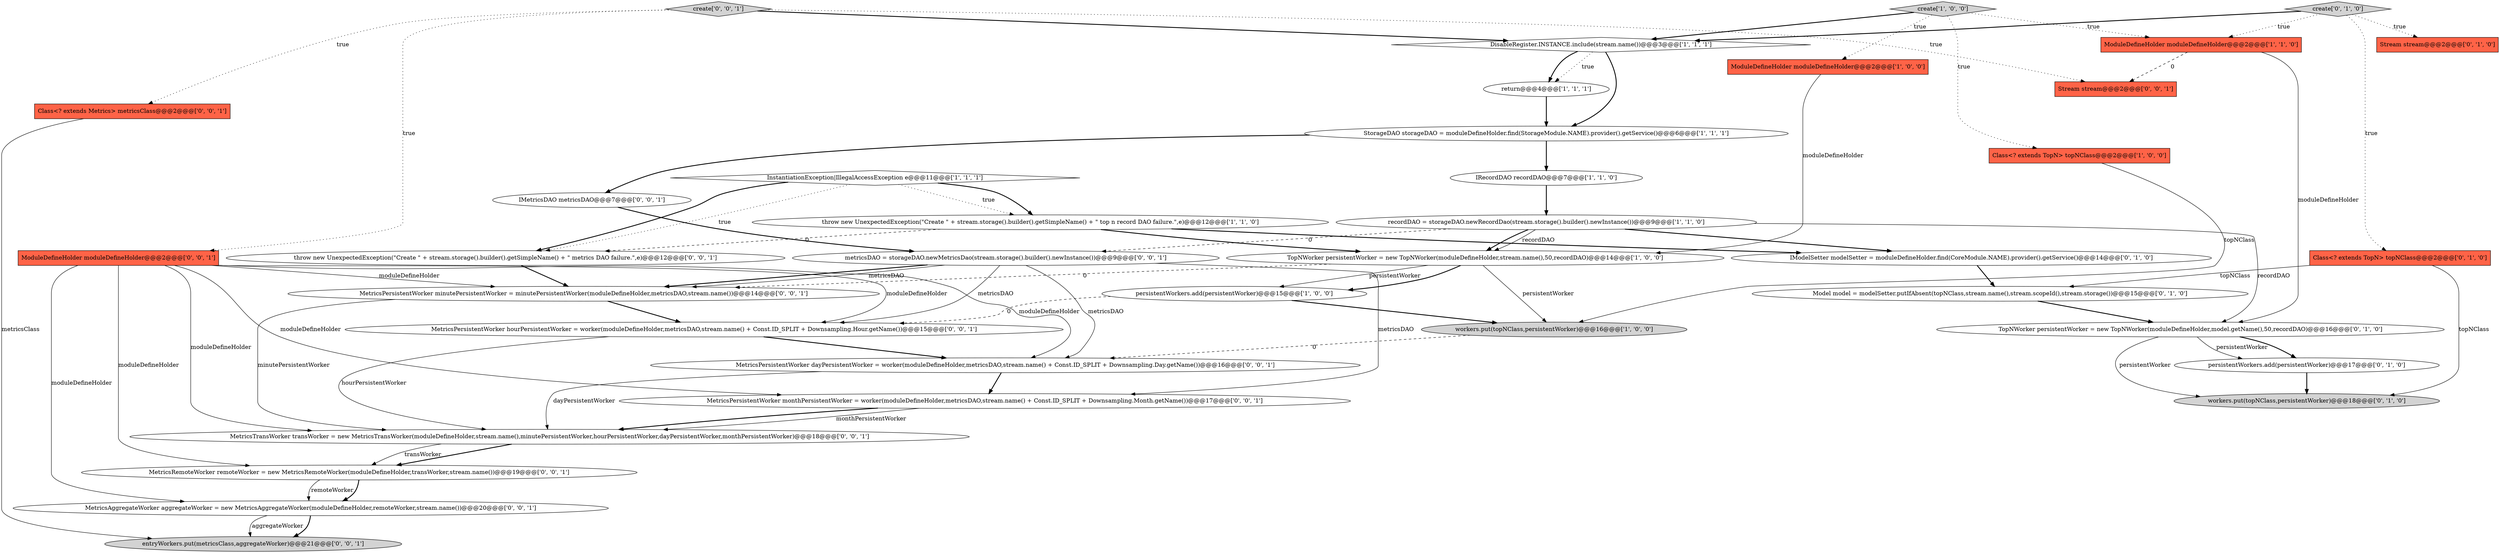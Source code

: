 digraph {
7 [style = filled, label = "ModuleDefineHolder moduleDefineHolder@@@2@@@['1', '0', '0']", fillcolor = tomato, shape = box image = "AAA0AAABBB1BBB"];
1 [style = filled, label = "persistentWorkers.add(persistentWorker)@@@15@@@['1', '0', '0']", fillcolor = white, shape = ellipse image = "AAA0AAABBB1BBB"];
10 [style = filled, label = "throw new UnexpectedException(\"Create \" + stream.storage().builder().getSimpleName() + \" top n record DAO failure.\",e)@@@12@@@['1', '1', '0']", fillcolor = white, shape = ellipse image = "AAA0AAABBB1BBB"];
5 [style = filled, label = "recordDAO = storageDAO.newRecordDao(stream.storage().builder().newInstance())@@@9@@@['1', '1', '0']", fillcolor = white, shape = ellipse image = "AAA0AAABBB1BBB"];
34 [style = filled, label = "Stream stream@@@2@@@['0', '0', '1']", fillcolor = tomato, shape = box image = "AAA0AAABBB3BBB"];
32 [style = filled, label = "IMetricsDAO metricsDAO@@@7@@@['0', '0', '1']", fillcolor = white, shape = ellipse image = "AAA0AAABBB3BBB"];
4 [style = filled, label = "StorageDAO storageDAO = moduleDefineHolder.find(StorageModule.NAME).provider().getService()@@@6@@@['1', '1', '1']", fillcolor = white, shape = ellipse image = "AAA0AAABBB1BBB"];
6 [style = filled, label = "workers.put(topNClass,persistentWorker)@@@16@@@['1', '0', '0']", fillcolor = lightgray, shape = ellipse image = "AAA0AAABBB1BBB"];
16 [style = filled, label = "Class<? extends TopN> topNClass@@@2@@@['0', '1', '0']", fillcolor = tomato, shape = box image = "AAA0AAABBB2BBB"];
21 [style = filled, label = "Stream stream@@@2@@@['0', '1', '0']", fillcolor = tomato, shape = box image = "AAA0AAABBB2BBB"];
3 [style = filled, label = "return@@@4@@@['1', '1', '1']", fillcolor = white, shape = ellipse image = "AAA0AAABBB1BBB"];
8 [style = filled, label = "create['1', '0', '0']", fillcolor = lightgray, shape = diamond image = "AAA0AAABBB1BBB"];
28 [style = filled, label = "MetricsPersistentWorker minutePersistentWorker = minutePersistentWorker(moduleDefineHolder,metricsDAO,stream.name())@@@14@@@['0', '0', '1']", fillcolor = white, shape = ellipse image = "AAA0AAABBB3BBB"];
13 [style = filled, label = "DisableRegister.INSTANCE.include(stream.name())@@@3@@@['1', '1', '1']", fillcolor = white, shape = diamond image = "AAA0AAABBB1BBB"];
0 [style = filled, label = "InstantiationException|IllegalAccessException e@@@11@@@['1', '1', '1']", fillcolor = white, shape = diamond image = "AAA0AAABBB1BBB"];
18 [style = filled, label = "Model model = modelSetter.putIfAbsent(topNClass,stream.name(),stream.scopeId(),stream.storage())@@@15@@@['0', '1', '0']", fillcolor = white, shape = ellipse image = "AAA1AAABBB2BBB"];
22 [style = filled, label = "create['0', '0', '1']", fillcolor = lightgray, shape = diamond image = "AAA0AAABBB3BBB"];
36 [style = filled, label = "MetricsPersistentWorker monthPersistentWorker = worker(moduleDefineHolder,metricsDAO,stream.name() + Const.ID_SPLIT + Downsampling.Month.getName())@@@17@@@['0', '0', '1']", fillcolor = white, shape = ellipse image = "AAA0AAABBB3BBB"];
20 [style = filled, label = "create['0', '1', '0']", fillcolor = lightgray, shape = diamond image = "AAA0AAABBB2BBB"];
30 [style = filled, label = "MetricsRemoteWorker remoteWorker = new MetricsRemoteWorker(moduleDefineHolder,transWorker,stream.name())@@@19@@@['0', '0', '1']", fillcolor = white, shape = ellipse image = "AAA0AAABBB3BBB"];
9 [style = filled, label = "TopNWorker persistentWorker = new TopNWorker(moduleDefineHolder,stream.name(),50,recordDAO)@@@14@@@['1', '0', '0']", fillcolor = white, shape = ellipse image = "AAA0AAABBB1BBB"];
24 [style = filled, label = "MetricsPersistentWorker dayPersistentWorker = worker(moduleDefineHolder,metricsDAO,stream.name() + Const.ID_SPLIT + Downsampling.Day.getName())@@@16@@@['0', '0', '1']", fillcolor = white, shape = ellipse image = "AAA0AAABBB3BBB"];
15 [style = filled, label = "workers.put(topNClass,persistentWorker)@@@18@@@['0', '1', '0']", fillcolor = lightgray, shape = ellipse image = "AAA0AAABBB2BBB"];
19 [style = filled, label = "TopNWorker persistentWorker = new TopNWorker(moduleDefineHolder,model.getName(),50,recordDAO)@@@16@@@['0', '1', '0']", fillcolor = white, shape = ellipse image = "AAA1AAABBB2BBB"];
27 [style = filled, label = "throw new UnexpectedException(\"Create \" + stream.storage().builder().getSimpleName() + \" metrics DAO failure.\",e)@@@12@@@['0', '0', '1']", fillcolor = white, shape = ellipse image = "AAA0AAABBB3BBB"];
2 [style = filled, label = "IRecordDAO recordDAO@@@7@@@['1', '1', '0']", fillcolor = white, shape = ellipse image = "AAA0AAABBB1BBB"];
29 [style = filled, label = "ModuleDefineHolder moduleDefineHolder@@@2@@@['0', '0', '1']", fillcolor = tomato, shape = box image = "AAA0AAABBB3BBB"];
31 [style = filled, label = "Class<? extends Metrics> metricsClass@@@2@@@['0', '0', '1']", fillcolor = tomato, shape = box image = "AAA0AAABBB3BBB"];
23 [style = filled, label = "MetricsAggregateWorker aggregateWorker = new MetricsAggregateWorker(moduleDefineHolder,remoteWorker,stream.name())@@@20@@@['0', '0', '1']", fillcolor = white, shape = ellipse image = "AAA0AAABBB3BBB"];
26 [style = filled, label = "MetricsPersistentWorker hourPersistentWorker = worker(moduleDefineHolder,metricsDAO,stream.name() + Const.ID_SPLIT + Downsampling.Hour.getName())@@@15@@@['0', '0', '1']", fillcolor = white, shape = ellipse image = "AAA0AAABBB3BBB"];
35 [style = filled, label = "MetricsTransWorker transWorker = new MetricsTransWorker(moduleDefineHolder,stream.name(),minutePersistentWorker,hourPersistentWorker,dayPersistentWorker,monthPersistentWorker)@@@18@@@['0', '0', '1']", fillcolor = white, shape = ellipse image = "AAA0AAABBB3BBB"];
11 [style = filled, label = "Class<? extends TopN> topNClass@@@2@@@['1', '0', '0']", fillcolor = tomato, shape = box image = "AAA0AAABBB1BBB"];
25 [style = filled, label = "metricsDAO = storageDAO.newMetricsDao(stream.storage().builder().newInstance())@@@9@@@['0', '0', '1']", fillcolor = white, shape = ellipse image = "AAA0AAABBB3BBB"];
17 [style = filled, label = "persistentWorkers.add(persistentWorker)@@@17@@@['0', '1', '0']", fillcolor = white, shape = ellipse image = "AAA0AAABBB2BBB"];
12 [style = filled, label = "ModuleDefineHolder moduleDefineHolder@@@2@@@['1', '1', '0']", fillcolor = tomato, shape = box image = "AAA0AAABBB1BBB"];
14 [style = filled, label = "IModelSetter modelSetter = moduleDefineHolder.find(CoreModule.NAME).provider().getService()@@@14@@@['0', '1', '0']", fillcolor = white, shape = ellipse image = "AAA0AAABBB2BBB"];
33 [style = filled, label = "entryWorkers.put(metricsClass,aggregateWorker)@@@21@@@['0', '0', '1']", fillcolor = lightgray, shape = ellipse image = "AAA0AAABBB3BBB"];
0->10 [style = dotted, label="true"];
6->24 [style = dashed, label="0"];
29->26 [style = solid, label="moduleDefineHolder"];
5->14 [style = bold, label=""];
8->11 [style = dotted, label="true"];
26->24 [style = bold, label=""];
13->4 [style = bold, label=""];
14->18 [style = bold, label=""];
35->30 [style = bold, label=""];
20->21 [style = dotted, label="true"];
27->28 [style = bold, label=""];
16->15 [style = solid, label="topNClass"];
24->36 [style = bold, label=""];
2->5 [style = bold, label=""];
35->30 [style = solid, label="transWorker"];
10->9 [style = bold, label=""];
4->32 [style = bold, label=""];
25->36 [style = solid, label="metricsDAO"];
28->26 [style = bold, label=""];
24->35 [style = solid, label="dayPersistentWorker"];
30->23 [style = solid, label="remoteWorker"];
23->33 [style = bold, label=""];
11->6 [style = solid, label="topNClass"];
9->1 [style = solid, label="persistentWorker"];
5->9 [style = bold, label=""];
36->35 [style = solid, label="monthPersistentWorker"];
8->7 [style = dotted, label="true"];
23->33 [style = solid, label="aggregateWorker"];
5->9 [style = solid, label="recordDAO"];
29->28 [style = solid, label="moduleDefineHolder"];
20->16 [style = dotted, label="true"];
1->6 [style = bold, label=""];
29->23 [style = solid, label="moduleDefineHolder"];
4->2 [style = bold, label=""];
29->30 [style = solid, label="moduleDefineHolder"];
29->24 [style = solid, label="moduleDefineHolder"];
19->17 [style = solid, label="persistentWorker"];
22->29 [style = dotted, label="true"];
25->26 [style = solid, label="metricsDAO"];
0->10 [style = bold, label=""];
29->35 [style = solid, label="moduleDefineHolder"];
31->33 [style = solid, label="metricsClass"];
20->12 [style = dotted, label="true"];
0->27 [style = bold, label=""];
25->28 [style = bold, label=""];
20->13 [style = bold, label=""];
9->28 [style = dashed, label="0"];
32->25 [style = bold, label=""];
29->36 [style = solid, label="moduleDefineHolder"];
22->13 [style = bold, label=""];
18->19 [style = bold, label=""];
17->15 [style = bold, label=""];
1->26 [style = dashed, label="0"];
5->19 [style = solid, label="recordDAO"];
19->17 [style = bold, label=""];
30->23 [style = bold, label=""];
0->27 [style = dotted, label="true"];
5->25 [style = dashed, label="0"];
19->15 [style = solid, label="persistentWorker"];
25->28 [style = solid, label="metricsDAO"];
22->34 [style = dotted, label="true"];
22->31 [style = dotted, label="true"];
13->3 [style = dotted, label="true"];
8->13 [style = bold, label=""];
12->19 [style = solid, label="moduleDefineHolder"];
10->27 [style = dashed, label="0"];
7->9 [style = solid, label="moduleDefineHolder"];
9->6 [style = solid, label="persistentWorker"];
13->3 [style = bold, label=""];
28->35 [style = solid, label="minutePersistentWorker"];
16->18 [style = solid, label="topNClass"];
9->1 [style = bold, label=""];
26->35 [style = solid, label="hourPersistentWorker"];
3->4 [style = bold, label=""];
25->24 [style = solid, label="metricsDAO"];
10->14 [style = bold, label=""];
36->35 [style = bold, label=""];
12->34 [style = dashed, label="0"];
8->12 [style = dotted, label="true"];
}
